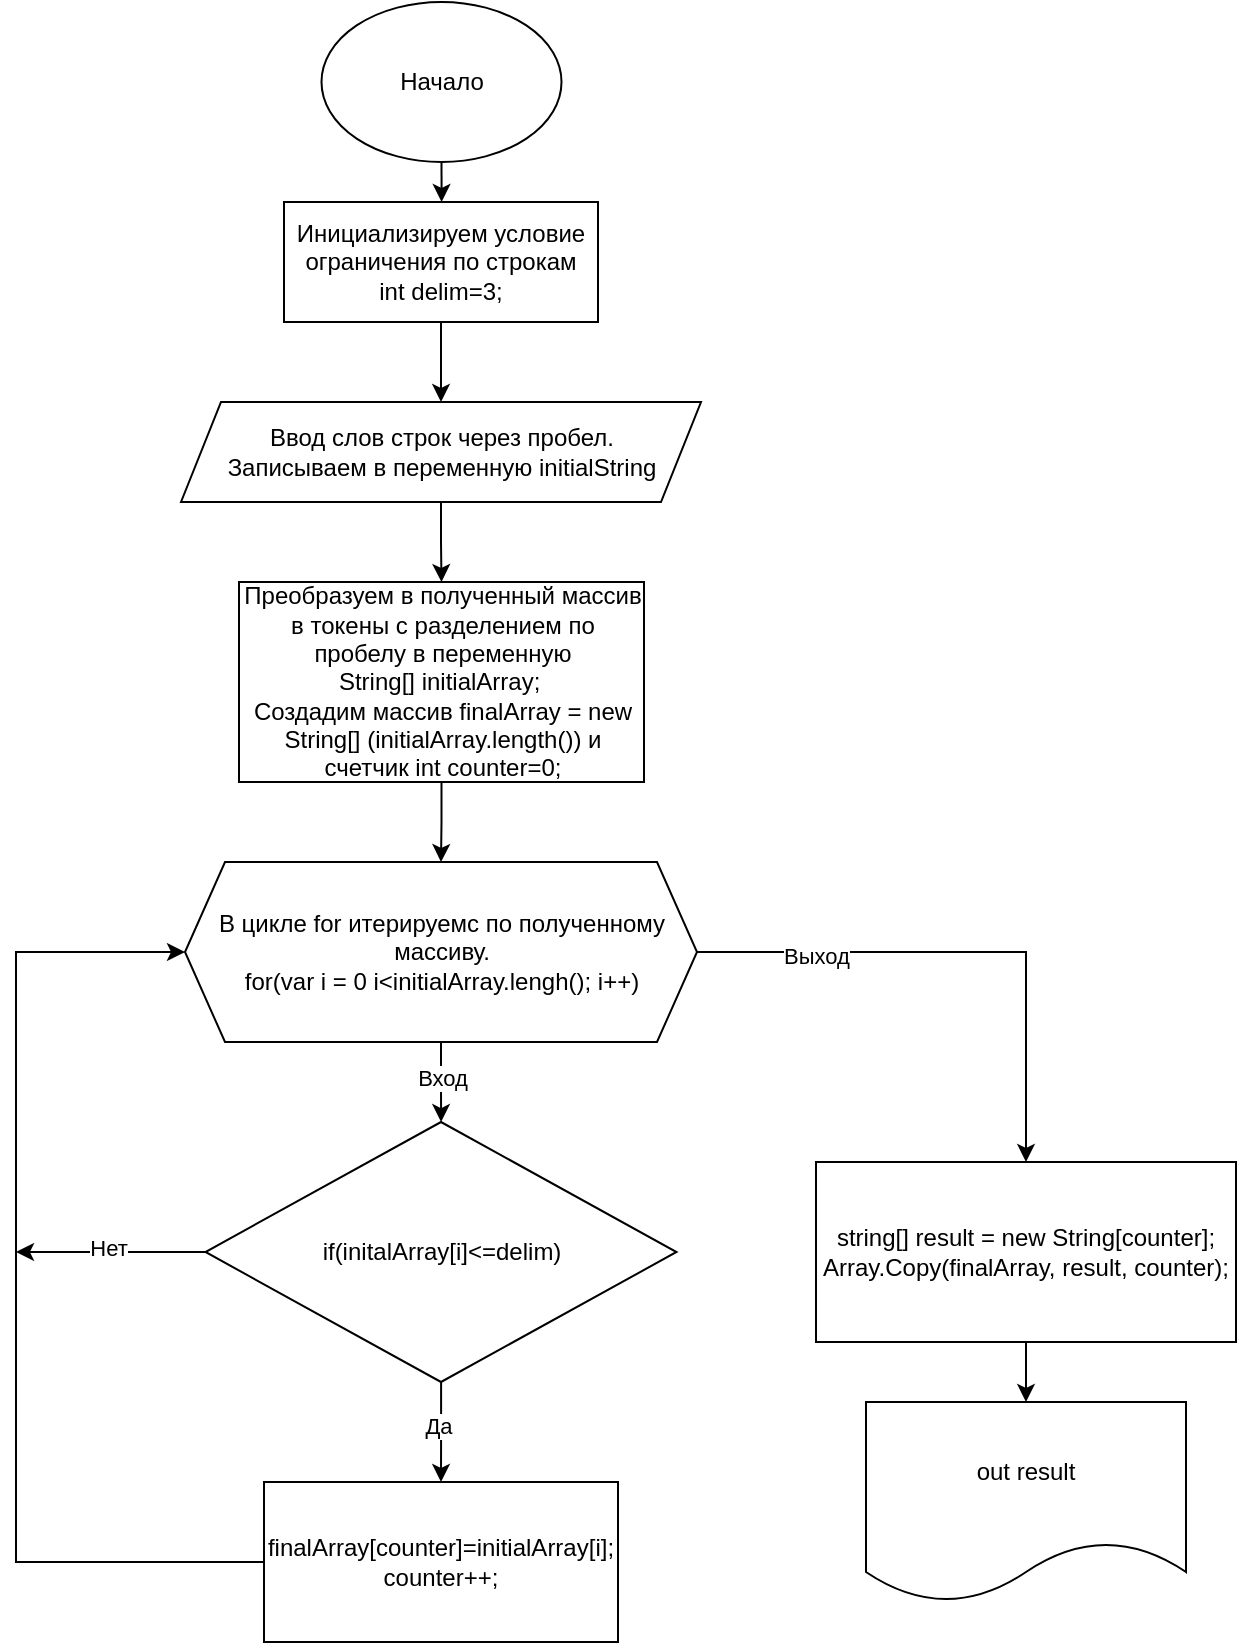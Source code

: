 <mxfile version="21.0.8" type="device"><diagram id="Cne0BZ0P2n-SA5aMRRgn" name="Page-1"><mxGraphModel dx="1306" dy="1911" grid="1" gridSize="10" guides="1" tooltips="1" connect="1" arrows="1" fold="1" page="1" pageScale="1" pageWidth="850" pageHeight="1100" math="0" shadow="0"><root><mxCell id="0"/><mxCell id="1" parent="0"/><mxCell id="bnjZjZjJXK_IJvpX7n8f-57" value="" style="edgeStyle=orthogonalEdgeStyle;rounded=0;orthogonalLoop=1;jettySize=auto;html=1;" parent="1" source="bnjZjZjJXK_IJvpX7n8f-2" target="bnjZjZjJXK_IJvpX7n8f-22" edge="1"><mxGeometry relative="1" as="geometry"/></mxCell><mxCell id="bnjZjZjJXK_IJvpX7n8f-2" value="Начало" style="ellipse;whiteSpace=wrap;html=1;" parent="1" vertex="1"><mxGeometry x="312.75" y="-40" width="120" height="80" as="geometry"/></mxCell><mxCell id="bnjZjZjJXK_IJvpX7n8f-13" value="" style="edgeStyle=orthogonalEdgeStyle;rounded=0;orthogonalLoop=1;jettySize=auto;html=1;" parent="1" source="bnjZjZjJXK_IJvpX7n8f-10" target="bnjZjZjJXK_IJvpX7n8f-11" edge="1"><mxGeometry relative="1" as="geometry"/></mxCell><mxCell id="bnjZjZjJXK_IJvpX7n8f-10" value="Ввод слов строк через пробел.&lt;br&gt;Записываем в переменную initialString" style="shape=parallelogram;perimeter=parallelogramPerimeter;whiteSpace=wrap;html=1;fixedSize=1;" parent="1" vertex="1"><mxGeometry x="242.5" y="160" width="260" height="50" as="geometry"/></mxCell><mxCell id="bnjZjZjJXK_IJvpX7n8f-16" value="" style="edgeStyle=orthogonalEdgeStyle;rounded=0;orthogonalLoop=1;jettySize=auto;html=1;" parent="1" source="bnjZjZjJXK_IJvpX7n8f-11" target="bnjZjZjJXK_IJvpX7n8f-15" edge="1"><mxGeometry relative="1" as="geometry"/></mxCell><mxCell id="bnjZjZjJXK_IJvpX7n8f-11" value="Преобразуем в полученный массив в токены с разделением по пробелу в переменную&lt;br&gt;String[] initialArray;&amp;nbsp;&lt;br&gt;Создадим массив finalArray = new String[] (initialArray.length()) и счетчик int counter=0;" style="rounded=0;whiteSpace=wrap;html=1;" parent="1" vertex="1"><mxGeometry x="271.5" y="250" width="202.5" height="100" as="geometry"/></mxCell><mxCell id="bnjZjZjJXK_IJvpX7n8f-23" value="" style="edgeStyle=orthogonalEdgeStyle;rounded=0;orthogonalLoop=1;jettySize=auto;html=1;" parent="1" source="bnjZjZjJXK_IJvpX7n8f-15" target="bnjZjZjJXK_IJvpX7n8f-20" edge="1"><mxGeometry relative="1" as="geometry"/></mxCell><mxCell id="bnjZjZjJXK_IJvpX7n8f-50" value="Вход" style="edgeLabel;html=1;align=center;verticalAlign=middle;resizable=0;points=[];" parent="bnjZjZjJXK_IJvpX7n8f-23" vertex="1" connectable="0"><mxGeometry x="-0.103" relative="1" as="geometry"><mxPoint as="offset"/></mxGeometry></mxCell><mxCell id="bnjZjZjJXK_IJvpX7n8f-52" style="edgeStyle=orthogonalEdgeStyle;rounded=0;orthogonalLoop=1;jettySize=auto;html=1;entryX=0.5;entryY=0;entryDx=0;entryDy=0;" parent="1" source="bnjZjZjJXK_IJvpX7n8f-15" target="bnjZjZjJXK_IJvpX7n8f-51" edge="1"><mxGeometry relative="1" as="geometry"/></mxCell><mxCell id="bnjZjZjJXK_IJvpX7n8f-53" value="Выход" style="edgeLabel;html=1;align=center;verticalAlign=middle;resizable=0;points=[];" parent="bnjZjZjJXK_IJvpX7n8f-52" vertex="1" connectable="0"><mxGeometry x="-0.566" y="-2" relative="1" as="geometry"><mxPoint x="1" as="offset"/></mxGeometry></mxCell><mxCell id="bnjZjZjJXK_IJvpX7n8f-15" value="В цикле for итерируемс по полученному массиву.&lt;br&gt;for(var i = 0 i&amp;lt;initialArray.lengh(); i++)" style="shape=hexagon;perimeter=hexagonPerimeter2;whiteSpace=wrap;html=1;fixedSize=1;" parent="1" vertex="1"><mxGeometry x="244.5" y="390" width="256" height="90" as="geometry"/></mxCell><mxCell id="bnjZjZjJXK_IJvpX7n8f-25" value="" style="edgeStyle=orthogonalEdgeStyle;rounded=0;orthogonalLoop=1;jettySize=auto;html=1;" parent="1" source="bnjZjZjJXK_IJvpX7n8f-20" target="bnjZjZjJXK_IJvpX7n8f-24" edge="1"><mxGeometry relative="1" as="geometry"/></mxCell><mxCell id="bnjZjZjJXK_IJvpX7n8f-26" value="Да" style="edgeLabel;html=1;align=center;verticalAlign=middle;resizable=0;points=[];" parent="bnjZjZjJXK_IJvpX7n8f-25" vertex="1" connectable="0"><mxGeometry x="-0.12" y="-2" relative="1" as="geometry"><mxPoint as="offset"/></mxGeometry></mxCell><mxCell id="bnjZjZjJXK_IJvpX7n8f-20" value="if(initalArray[i]&amp;lt;=delim)" style="rhombus;whiteSpace=wrap;html=1;" parent="1" vertex="1"><mxGeometry x="254.75" y="520" width="235.5" height="130" as="geometry"/></mxCell><mxCell id="bnjZjZjJXK_IJvpX7n8f-56" value="" style="edgeStyle=orthogonalEdgeStyle;rounded=0;orthogonalLoop=1;jettySize=auto;html=1;" parent="1" source="bnjZjZjJXK_IJvpX7n8f-22" target="bnjZjZjJXK_IJvpX7n8f-10" edge="1"><mxGeometry relative="1" as="geometry"/></mxCell><mxCell id="bnjZjZjJXK_IJvpX7n8f-22" value="Инициализируем условие ограничения по строкам&lt;br&gt;int delim=3;" style="rounded=0;whiteSpace=wrap;html=1;" parent="1" vertex="1"><mxGeometry x="294" y="60" width="157" height="60" as="geometry"/></mxCell><mxCell id="bnjZjZjJXK_IJvpX7n8f-35" style="edgeStyle=orthogonalEdgeStyle;rounded=0;orthogonalLoop=1;jettySize=auto;html=1;entryX=0;entryY=0.5;entryDx=0;entryDy=0;" parent="1" source="bnjZjZjJXK_IJvpX7n8f-24" target="bnjZjZjJXK_IJvpX7n8f-15" edge="1"><mxGeometry relative="1" as="geometry"><Array as="points"><mxPoint x="160" y="740"/><mxPoint x="160" y="435"/></Array></mxGeometry></mxCell><mxCell id="bnjZjZjJXK_IJvpX7n8f-24" value="finalArray[counter]=initialArray[i];&lt;br&gt;counter++;" style="rounded=0;whiteSpace=wrap;html=1;" parent="1" vertex="1"><mxGeometry x="284" y="700" width="177" height="80" as="geometry"/></mxCell><mxCell id="bnjZjZjJXK_IJvpX7n8f-48" value="" style="endArrow=classic;html=1;rounded=0;exitX=0;exitY=0.5;exitDx=0;exitDy=0;" parent="1" source="bnjZjZjJXK_IJvpX7n8f-20" edge="1"><mxGeometry width="50" height="50" relative="1" as="geometry"><mxPoint x="400" y="750" as="sourcePoint"/><mxPoint x="160" y="585" as="targetPoint"/></mxGeometry></mxCell><mxCell id="bnjZjZjJXK_IJvpX7n8f-49" value="Нет" style="edgeLabel;html=1;align=center;verticalAlign=middle;resizable=0;points=[];" parent="bnjZjZjJXK_IJvpX7n8f-48" vertex="1" connectable="0"><mxGeometry x="0.05" y="-2" relative="1" as="geometry"><mxPoint as="offset"/></mxGeometry></mxCell><mxCell id="bnjZjZjJXK_IJvpX7n8f-55" value="" style="edgeStyle=orthogonalEdgeStyle;rounded=0;orthogonalLoop=1;jettySize=auto;html=1;" parent="1" source="bnjZjZjJXK_IJvpX7n8f-51" target="bnjZjZjJXK_IJvpX7n8f-54" edge="1"><mxGeometry relative="1" as="geometry"/></mxCell><mxCell id="bnjZjZjJXK_IJvpX7n8f-51" value="string[] result = new String[counter];&lt;br&gt;Array.Copy(finalArray, result, counter);" style="rounded=0;whiteSpace=wrap;html=1;" parent="1" vertex="1"><mxGeometry x="560" y="540" width="210" height="90" as="geometry"/></mxCell><mxCell id="bnjZjZjJXK_IJvpX7n8f-54" value="out result" style="shape=document;whiteSpace=wrap;html=1;boundedLbl=1;" parent="1" vertex="1"><mxGeometry x="585" y="660" width="160" height="100" as="geometry"/></mxCell></root></mxGraphModel></diagram></mxfile>